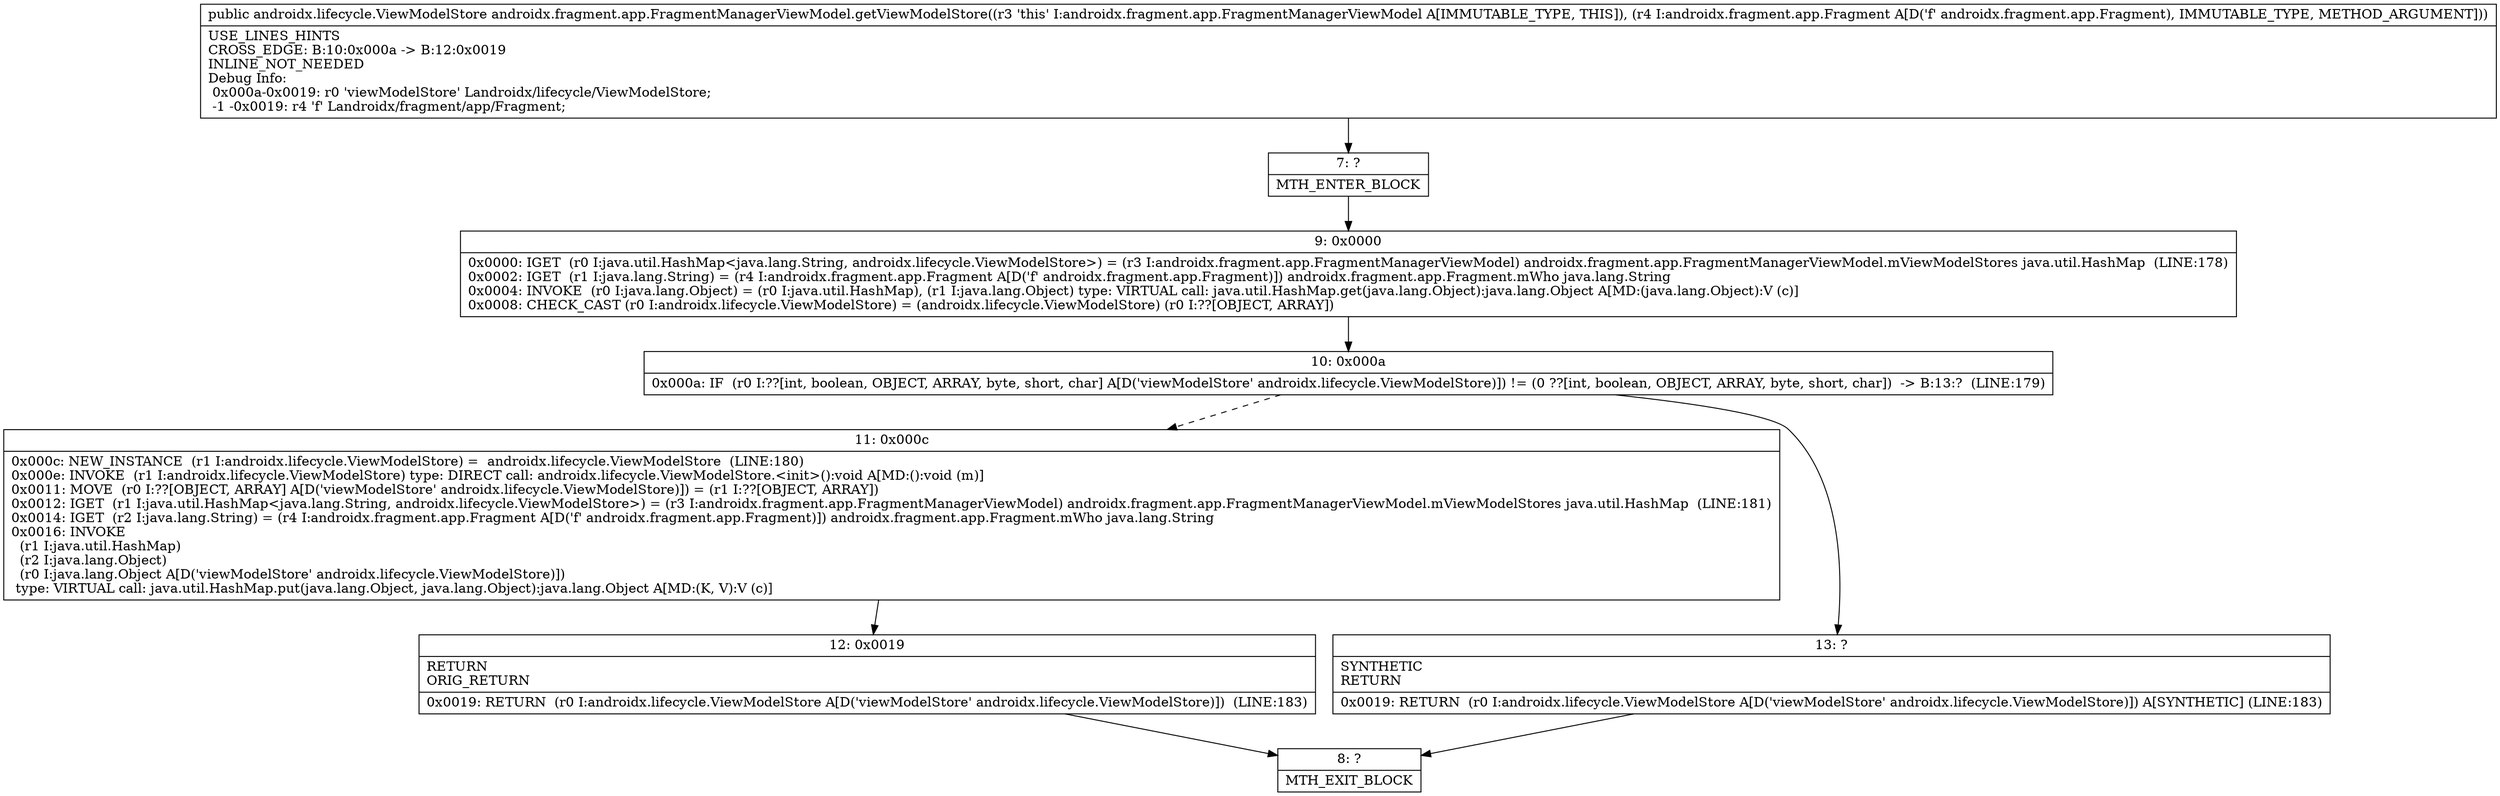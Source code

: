 digraph "CFG forandroidx.fragment.app.FragmentManagerViewModel.getViewModelStore(Landroidx\/fragment\/app\/Fragment;)Landroidx\/lifecycle\/ViewModelStore;" {
Node_7 [shape=record,label="{7\:\ ?|MTH_ENTER_BLOCK\l}"];
Node_9 [shape=record,label="{9\:\ 0x0000|0x0000: IGET  (r0 I:java.util.HashMap\<java.lang.String, androidx.lifecycle.ViewModelStore\>) = (r3 I:androidx.fragment.app.FragmentManagerViewModel) androidx.fragment.app.FragmentManagerViewModel.mViewModelStores java.util.HashMap  (LINE:178)\l0x0002: IGET  (r1 I:java.lang.String) = (r4 I:androidx.fragment.app.Fragment A[D('f' androidx.fragment.app.Fragment)]) androidx.fragment.app.Fragment.mWho java.lang.String \l0x0004: INVOKE  (r0 I:java.lang.Object) = (r0 I:java.util.HashMap), (r1 I:java.lang.Object) type: VIRTUAL call: java.util.HashMap.get(java.lang.Object):java.lang.Object A[MD:(java.lang.Object):V (c)]\l0x0008: CHECK_CAST (r0 I:androidx.lifecycle.ViewModelStore) = (androidx.lifecycle.ViewModelStore) (r0 I:??[OBJECT, ARRAY]) \l}"];
Node_10 [shape=record,label="{10\:\ 0x000a|0x000a: IF  (r0 I:??[int, boolean, OBJECT, ARRAY, byte, short, char] A[D('viewModelStore' androidx.lifecycle.ViewModelStore)]) != (0 ??[int, boolean, OBJECT, ARRAY, byte, short, char])  \-\> B:13:?  (LINE:179)\l}"];
Node_11 [shape=record,label="{11\:\ 0x000c|0x000c: NEW_INSTANCE  (r1 I:androidx.lifecycle.ViewModelStore) =  androidx.lifecycle.ViewModelStore  (LINE:180)\l0x000e: INVOKE  (r1 I:androidx.lifecycle.ViewModelStore) type: DIRECT call: androidx.lifecycle.ViewModelStore.\<init\>():void A[MD:():void (m)]\l0x0011: MOVE  (r0 I:??[OBJECT, ARRAY] A[D('viewModelStore' androidx.lifecycle.ViewModelStore)]) = (r1 I:??[OBJECT, ARRAY]) \l0x0012: IGET  (r1 I:java.util.HashMap\<java.lang.String, androidx.lifecycle.ViewModelStore\>) = (r3 I:androidx.fragment.app.FragmentManagerViewModel) androidx.fragment.app.FragmentManagerViewModel.mViewModelStores java.util.HashMap  (LINE:181)\l0x0014: IGET  (r2 I:java.lang.String) = (r4 I:androidx.fragment.app.Fragment A[D('f' androidx.fragment.app.Fragment)]) androidx.fragment.app.Fragment.mWho java.lang.String \l0x0016: INVOKE  \l  (r1 I:java.util.HashMap)\l  (r2 I:java.lang.Object)\l  (r0 I:java.lang.Object A[D('viewModelStore' androidx.lifecycle.ViewModelStore)])\l type: VIRTUAL call: java.util.HashMap.put(java.lang.Object, java.lang.Object):java.lang.Object A[MD:(K, V):V (c)]\l}"];
Node_12 [shape=record,label="{12\:\ 0x0019|RETURN\lORIG_RETURN\l|0x0019: RETURN  (r0 I:androidx.lifecycle.ViewModelStore A[D('viewModelStore' androidx.lifecycle.ViewModelStore)])  (LINE:183)\l}"];
Node_8 [shape=record,label="{8\:\ ?|MTH_EXIT_BLOCK\l}"];
Node_13 [shape=record,label="{13\:\ ?|SYNTHETIC\lRETURN\l|0x0019: RETURN  (r0 I:androidx.lifecycle.ViewModelStore A[D('viewModelStore' androidx.lifecycle.ViewModelStore)]) A[SYNTHETIC] (LINE:183)\l}"];
MethodNode[shape=record,label="{public androidx.lifecycle.ViewModelStore androidx.fragment.app.FragmentManagerViewModel.getViewModelStore((r3 'this' I:androidx.fragment.app.FragmentManagerViewModel A[IMMUTABLE_TYPE, THIS]), (r4 I:androidx.fragment.app.Fragment A[D('f' androidx.fragment.app.Fragment), IMMUTABLE_TYPE, METHOD_ARGUMENT]))  | USE_LINES_HINTS\lCROSS_EDGE: B:10:0x000a \-\> B:12:0x0019\lINLINE_NOT_NEEDED\lDebug Info:\l  0x000a\-0x0019: r0 'viewModelStore' Landroidx\/lifecycle\/ViewModelStore;\l  \-1 \-0x0019: r4 'f' Landroidx\/fragment\/app\/Fragment;\l}"];
MethodNode -> Node_7;Node_7 -> Node_9;
Node_9 -> Node_10;
Node_10 -> Node_11[style=dashed];
Node_10 -> Node_13;
Node_11 -> Node_12;
Node_12 -> Node_8;
Node_13 -> Node_8;
}

